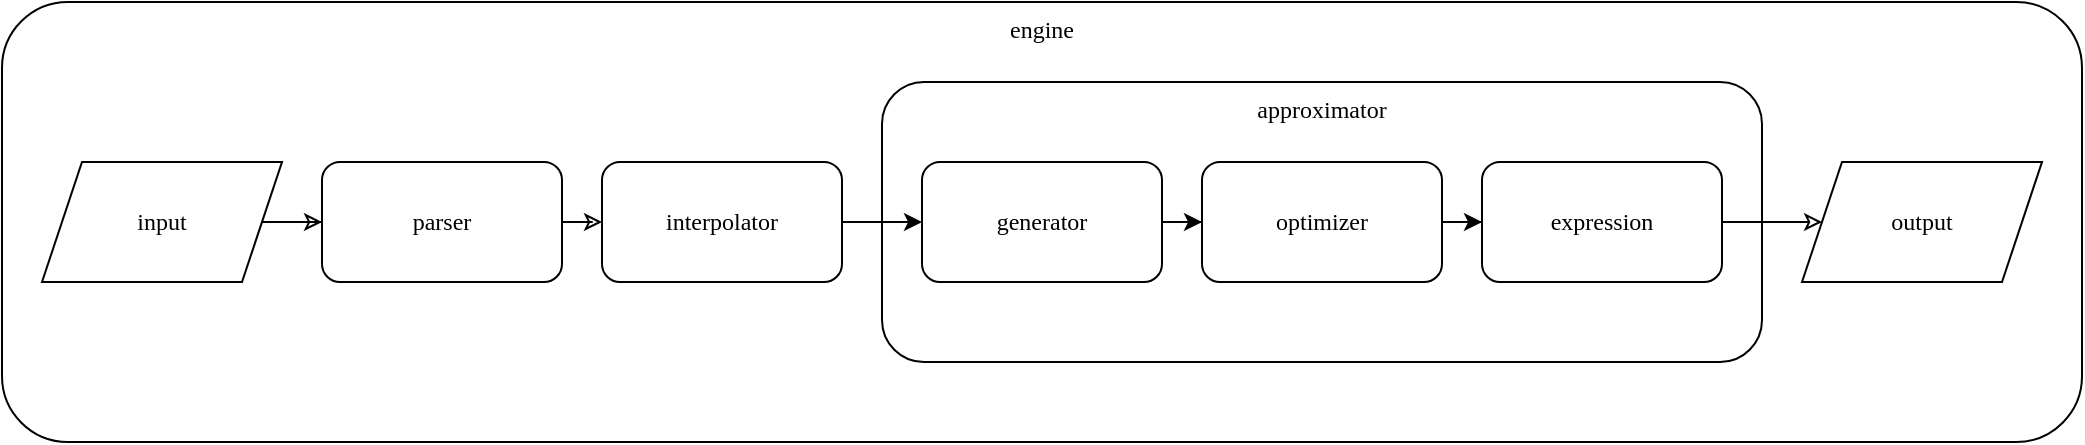 <mxfile version="26.2.9">
  <diagram name="Page-1" id="W9_oqjEX3XN8SL4kZTz6">
    <mxGraphModel dx="1244" dy="502" grid="1" gridSize="10" guides="1" tooltips="1" connect="1" arrows="1" fold="1" page="1" pageScale="1" pageWidth="1169" pageHeight="827" math="0" shadow="0">
      <root>
        <mxCell id="0" />
        <mxCell id="1" parent="0" />
        <mxCell id="2fAbiAuBv8CrH87zVZGK-1" value="&lt;div&gt;engine&lt;/div&gt;&lt;div&gt;&lt;br&gt;&lt;/div&gt;" style="rounded=1;whiteSpace=wrap;html=1;fillColor=none;align=center;fontColor=light-dark(#000000,#FFFFFF);verticalAlign=top;spacingTop=0;fontFamily=Jetbrains Mono;fontSize=12;fillOpacity=0;" parent="1" vertex="1">
          <mxGeometry x="40" y="40" width="1040" height="220" as="geometry" />
        </mxCell>
        <mxCell id="2fAbiAuBv8CrH87zVZGK-2" value="&lt;div&gt;approximator&lt;/div&gt;" style="rounded=1;whiteSpace=wrap;html=1;verticalAlign=top;fillColor=none;align=center;fontFamily=Jetbrains Mono;fontSize=12;fontColor=light-dark(#000000,#FFFFFF);fillOpacity=0;" parent="1" vertex="1">
          <mxGeometry x="480" y="80" width="440" height="140" as="geometry" />
        </mxCell>
        <mxCell id="2fAbiAuBv8CrH87zVZGK-6" value="" style="edgeStyle=orthogonalEdgeStyle;rounded=0;orthogonalLoop=1;jettySize=auto;html=1;fontSize=12;fontColor=light-dark(#000000,#FFFFFF);fillOpacity=0;fontFamily=Jetbrains Mono;" parent="1" source="2fAbiAuBv8CrH87zVZGK-7" target="2fAbiAuBv8CrH87zVZGK-12" edge="1">
          <mxGeometry relative="1" as="geometry" />
        </mxCell>
        <mxCell id="2fAbiAuBv8CrH87zVZGK-7" value="&lt;div&gt;expression&lt;/div&gt;" style="rounded=1;whiteSpace=wrap;html=1;fontFamily=Jetbrains Mono;fontSize=12;fontColor=light-dark(#000000,#FFFFFF);fillOpacity=0;" parent="1" vertex="1">
          <mxGeometry x="780" y="120" width="120" height="60" as="geometry" />
        </mxCell>
        <mxCell id="tYDQcGG-DxqVphmdubBj-9" value="" style="edgeStyle=orthogonalEdgeStyle;rounded=0;orthogonalLoop=1;jettySize=auto;html=1;" edge="1" parent="1" source="2fAbiAuBv8CrH87zVZGK-9" target="tYDQcGG-DxqVphmdubBj-7">
          <mxGeometry relative="1" as="geometry" />
        </mxCell>
        <mxCell id="2fAbiAuBv8CrH87zVZGK-9" value="&lt;div&gt;interpolator&lt;/div&gt;" style="rounded=1;whiteSpace=wrap;html=1;fontFamily=Jetbrains Mono;fontSize=12;fontColor=light-dark(#000000,#FFFFFF);fillOpacity=0;" parent="1" vertex="1">
          <mxGeometry x="340" y="120" width="120" height="60" as="geometry" />
        </mxCell>
        <mxCell id="2fAbiAuBv8CrH87zVZGK-10" value="" style="edgeStyle=orthogonalEdgeStyle;rounded=1;orthogonalLoop=1;jettySize=auto;html=1;fontFamily=Jetbrains Mono;fontSize=12;fontColor=light-dark(#000000,#FFFFFF);fillOpacity=0;" parent="1" source="2fAbiAuBv8CrH87zVZGK-11" target="2fAbiAuBv8CrH87zVZGK-9" edge="1">
          <mxGeometry relative="1" as="geometry" />
        </mxCell>
        <mxCell id="2fAbiAuBv8CrH87zVZGK-11" value="parser" style="rounded=1;whiteSpace=wrap;html=1;fontFamily=Jetbrains Mono;fontSize=12;fontColor=light-dark(#000000,#FFFFFF);fillOpacity=0;" parent="1" vertex="1">
          <mxGeometry x="200" y="120" width="120" height="60" as="geometry" />
        </mxCell>
        <mxCell id="2fAbiAuBv8CrH87zVZGK-12" value="&lt;div&gt;output&lt;/div&gt;" style="shape=parallelogram;perimeter=parallelogramPerimeter;whiteSpace=wrap;html=1;fixedSize=1;fontSize=12;fontColor=light-dark(#000000,#FFFFFF);fillOpacity=0;fontFamily=Jetbrains Mono;" parent="1" vertex="1">
          <mxGeometry x="940" y="120" width="120" height="60" as="geometry" />
        </mxCell>
        <mxCell id="2fAbiAuBv8CrH87zVZGK-13" value="" style="edgeStyle=orthogonalEdgeStyle;rounded=0;orthogonalLoop=1;jettySize=auto;html=1;fontSize=12;fontColor=light-dark(#000000,#FFFFFF);fillOpacity=0;fontFamily=Jetbrains Mono;" parent="1" source="2fAbiAuBv8CrH87zVZGK-14" target="2fAbiAuBv8CrH87zVZGK-11" edge="1">
          <mxGeometry relative="1" as="geometry" />
        </mxCell>
        <mxCell id="2fAbiAuBv8CrH87zVZGK-14" value="input" style="shape=parallelogram;perimeter=parallelogramPerimeter;whiteSpace=wrap;html=1;fixedSize=1;fontSize=12;fontColor=light-dark(#000000,#FFFFFF);fillOpacity=0;fontFamily=Jetbrains Mono;" parent="1" vertex="1">
          <mxGeometry x="60" y="120" width="120" height="60" as="geometry" />
        </mxCell>
        <mxCell id="tYDQcGG-DxqVphmdubBj-6" value="" style="edgeStyle=orthogonalEdgeStyle;rounded=0;orthogonalLoop=1;jettySize=auto;html=1;" edge="1" parent="1" source="tYDQcGG-DxqVphmdubBj-1" target="2fAbiAuBv8CrH87zVZGK-7">
          <mxGeometry relative="1" as="geometry" />
        </mxCell>
        <mxCell id="tYDQcGG-DxqVphmdubBj-1" value="&lt;div&gt;optimizer&lt;/div&gt;" style="rounded=1;whiteSpace=wrap;html=1;fontFamily=Jetbrains Mono;fillColor=none;" vertex="1" parent="1">
          <mxGeometry x="640" y="120" width="120" height="60" as="geometry" />
        </mxCell>
        <mxCell id="tYDQcGG-DxqVphmdubBj-8" value="" style="edgeStyle=orthogonalEdgeStyle;rounded=0;orthogonalLoop=1;jettySize=auto;html=1;" edge="1" parent="1" source="tYDQcGG-DxqVphmdubBj-7" target="tYDQcGG-DxqVphmdubBj-1">
          <mxGeometry relative="1" as="geometry" />
        </mxCell>
        <mxCell id="tYDQcGG-DxqVphmdubBj-7" value="generator" style="rounded=1;whiteSpace=wrap;html=1;fontFamily=Jetbrains Mono;" vertex="1" parent="1">
          <mxGeometry x="500" y="120" width="120" height="60" as="geometry" />
        </mxCell>
      </root>
    </mxGraphModel>
  </diagram>
</mxfile>
